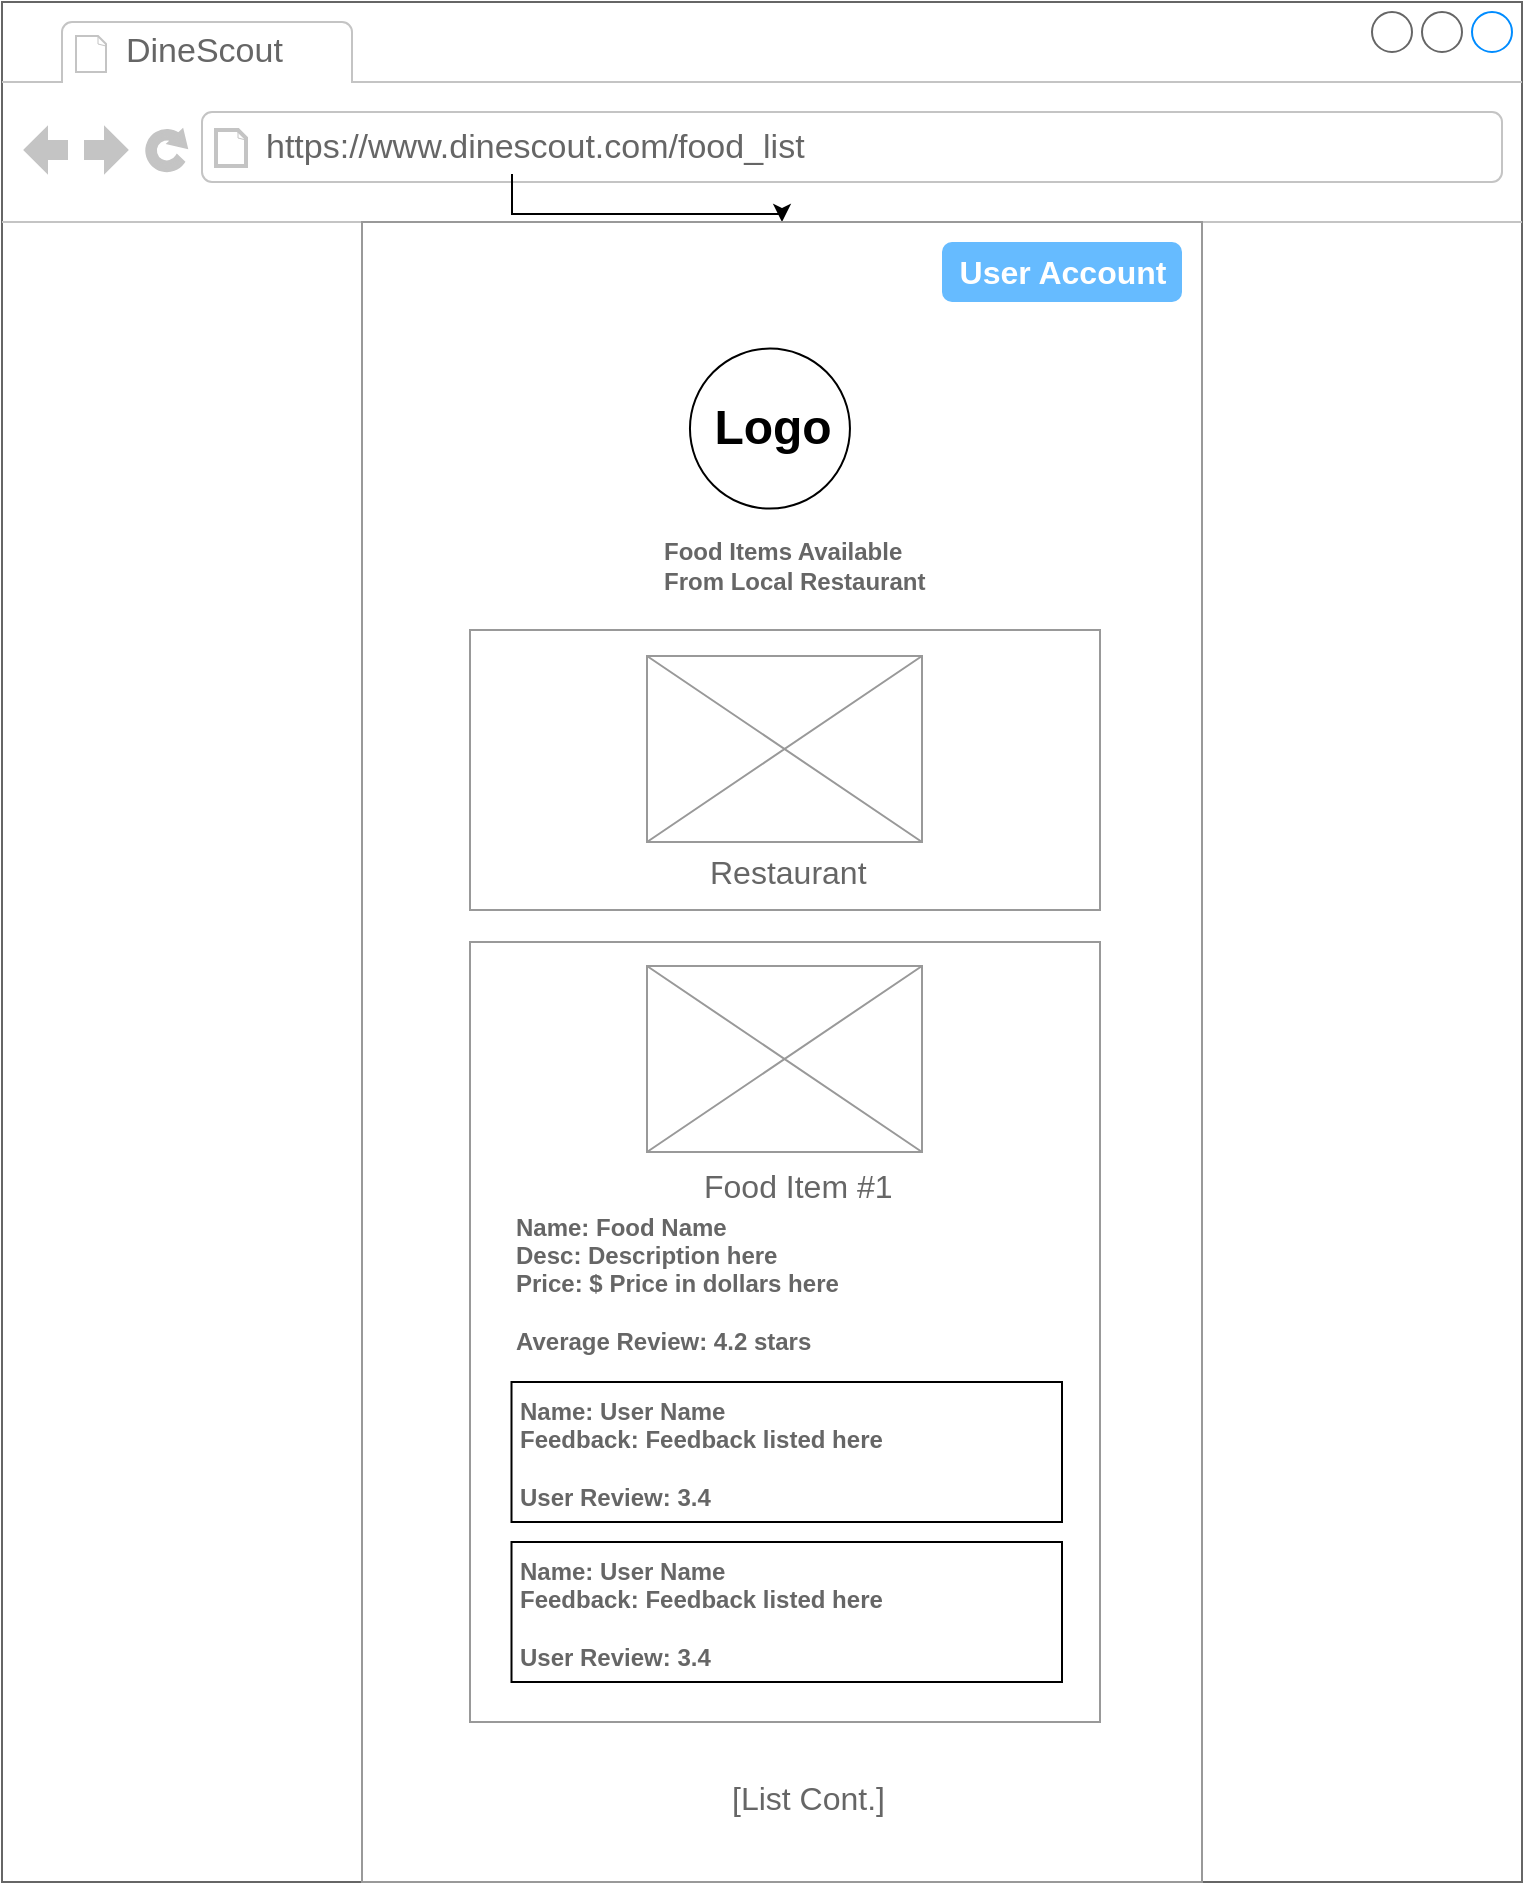 <mxfile version="24.7.17">
  <diagram name="Page-1" id="12-Hsh8N6pofYw-9CAmO">
    <mxGraphModel dx="1232" dy="1097" grid="1" gridSize="10" guides="1" tooltips="1" connect="1" arrows="1" fold="1" page="1" pageScale="1" pageWidth="850" pageHeight="1100" math="0" shadow="0">
      <root>
        <mxCell id="0" />
        <mxCell id="1" parent="0" />
        <mxCell id="U1jjk0g8kOk5Zw2hRdft-1" value="" style="strokeWidth=1;shadow=0;dashed=0;align=center;html=1;shape=mxgraph.mockup.containers.browserWindow;rSize=0;strokeColor=#666666;strokeColor2=#008cff;strokeColor3=#c4c4c4;mainText=,;recursiveResize=0;" vertex="1" parent="1">
          <mxGeometry x="40" y="120" width="760" height="940" as="geometry" />
        </mxCell>
        <mxCell id="U1jjk0g8kOk5Zw2hRdft-2" value="DineScout" style="strokeWidth=1;shadow=0;dashed=0;align=center;html=1;shape=mxgraph.mockup.containers.anchor;fontSize=17;fontColor=#666666;align=left;whiteSpace=wrap;" vertex="1" parent="U1jjk0g8kOk5Zw2hRdft-1">
          <mxGeometry x="60" y="12" width="110" height="26" as="geometry" />
        </mxCell>
        <mxCell id="U1jjk0g8kOk5Zw2hRdft-24" value="" style="edgeStyle=orthogonalEdgeStyle;rounded=0;orthogonalLoop=1;jettySize=auto;html=1;" edge="1" parent="U1jjk0g8kOk5Zw2hRdft-1" source="U1jjk0g8kOk5Zw2hRdft-3" target="U1jjk0g8kOk5Zw2hRdft-4">
          <mxGeometry relative="1" as="geometry" />
        </mxCell>
        <mxCell id="U1jjk0g8kOk5Zw2hRdft-3" value="https://www.dinescout.com/food_list" style="strokeWidth=1;shadow=0;dashed=0;align=center;html=1;shape=mxgraph.mockup.containers.anchor;rSize=0;fontSize=17;fontColor=#666666;align=left;" vertex="1" parent="U1jjk0g8kOk5Zw2hRdft-1">
          <mxGeometry x="130" y="60" width="250" height="26" as="geometry" />
        </mxCell>
        <mxCell id="U1jjk0g8kOk5Zw2hRdft-4" value="" style="strokeWidth=1;shadow=0;dashed=0;align=center;html=1;shape=mxgraph.mockup.forms.rrect;rSize=0;strokeColor=#999999;fillColor=#ffffff;" vertex="1" parent="U1jjk0g8kOk5Zw2hRdft-1">
          <mxGeometry x="180" y="110" width="420" height="830" as="geometry" />
        </mxCell>
        <mxCell id="U1jjk0g8kOk5Zw2hRdft-5" value="&lt;div&gt;&lt;b&gt;Food Items Available&lt;/b&gt;&lt;/div&gt;&lt;div&gt;&lt;b&gt;From Local Restaurant&lt;/b&gt;&lt;/div&gt;" style="strokeWidth=1;shadow=0;dashed=0;align=center;html=1;shape=mxgraph.mockup.forms.anchor;fontSize=12;fontColor=#666666;align=left;resizeWidth=1;spacingLeft=0;" vertex="1" parent="U1jjk0g8kOk5Zw2hRdft-4">
          <mxGeometry width="273" height="40" relative="1" as="geometry">
            <mxPoint x="149" y="152" as="offset" />
          </mxGeometry>
        </mxCell>
        <mxCell id="U1jjk0g8kOk5Zw2hRdft-6" value="" style="strokeWidth=1;shadow=0;dashed=0;align=center;html=1;shape=mxgraph.mockup.forms.rrect;rSize=0;strokeColor=#999999;fontColor=#666666;align=left;spacingLeft=5;resizeWidth=1;" vertex="1" parent="U1jjk0g8kOk5Zw2hRdft-4">
          <mxGeometry width="315" height="140" relative="1" as="geometry">
            <mxPoint x="54" y="204" as="offset" />
          </mxGeometry>
        </mxCell>
        <mxCell id="U1jjk0g8kOk5Zw2hRdft-7" value="&lt;span style=&quot;font-size: 16px;&quot;&gt;Restaurant&lt;/span&gt;" style="strokeWidth=1;shadow=0;dashed=0;align=center;html=1;shape=mxgraph.mockup.forms.anchor;fontSize=12;fontColor=#666666;align=left;resizeWidth=1;spacingLeft=0;" vertex="1" parent="U1jjk0g8kOk5Zw2hRdft-4">
          <mxGeometry width="70" height="20" relative="1" as="geometry">
            <mxPoint x="172" y="315" as="offset" />
          </mxGeometry>
        </mxCell>
        <mxCell id="U1jjk0g8kOk5Zw2hRdft-8" value="" style="ellipse;whiteSpace=wrap;html=1;aspect=fixed;" vertex="1" parent="U1jjk0g8kOk5Zw2hRdft-4">
          <mxGeometry x="163.98" y="63.303" width="80" height="80" as="geometry" />
        </mxCell>
        <mxCell id="U1jjk0g8kOk5Zw2hRdft-9" value="Logo" style="text;strokeColor=none;fillColor=none;html=1;fontSize=24;fontStyle=1;verticalAlign=middle;align=center;" vertex="1" parent="U1jjk0g8kOk5Zw2hRdft-4">
          <mxGeometry x="100" y="80.61" width="210" height="45.39" as="geometry" />
        </mxCell>
        <mxCell id="U1jjk0g8kOk5Zw2hRdft-12" value="" style="verticalLabelPosition=bottom;shadow=0;dashed=0;align=center;html=1;verticalAlign=top;strokeWidth=1;shape=mxgraph.mockup.graphics.simpleIcon;strokeColor=#999999;" vertex="1" parent="U1jjk0g8kOk5Zw2hRdft-4">
          <mxGeometry x="142.5" y="217" width="137.5" height="93" as="geometry" />
        </mxCell>
        <mxCell id="U1jjk0g8kOk5Zw2hRdft-14" value="User Account" style="strokeWidth=1;shadow=0;dashed=0;align=center;html=1;shape=mxgraph.mockup.forms.rrect;rSize=5;strokeColor=none;fontColor=#ffffff;fillColor=#66bbff;fontSize=16;fontStyle=1;" vertex="1" parent="U1jjk0g8kOk5Zw2hRdft-4">
          <mxGeometry x="290" y="10" width="120" height="30" as="geometry" />
        </mxCell>
        <mxCell id="U1jjk0g8kOk5Zw2hRdft-16" value="&lt;span style=&quot;font-size: 16px;&quot;&gt;[List Cont.]&lt;/span&gt;" style="strokeWidth=1;shadow=0;dashed=0;align=center;html=1;shape=mxgraph.mockup.forms.anchor;fontSize=12;fontColor=#666666;align=left;resizeWidth=1;spacingLeft=0;" vertex="1" parent="U1jjk0g8kOk5Zw2hRdft-4">
          <mxGeometry x="183.25" y="778" width="70" height="20" as="geometry" />
        </mxCell>
        <mxCell id="U1jjk0g8kOk5Zw2hRdft-17" value="" style="strokeWidth=1;shadow=0;dashed=0;align=center;html=1;shape=mxgraph.mockup.forms.rrect;rSize=0;strokeColor=#999999;fontColor=#666666;align=left;spacingLeft=5;resizeWidth=1;" vertex="1" parent="1">
          <mxGeometry x="274" y="590" width="315" height="390" as="geometry" />
        </mxCell>
        <mxCell id="U1jjk0g8kOk5Zw2hRdft-20" value="" style="verticalLabelPosition=bottom;shadow=0;dashed=0;align=center;html=1;verticalAlign=top;strokeWidth=1;shape=mxgraph.mockup.graphics.simpleIcon;strokeColor=#999999;" vertex="1" parent="1">
          <mxGeometry x="362.5" y="602" width="137.5" height="93" as="geometry" />
        </mxCell>
        <mxCell id="U1jjk0g8kOk5Zw2hRdft-21" value="&lt;div&gt;&lt;b&gt;Name: Food Name&lt;/b&gt;&lt;/div&gt;&lt;div&gt;&lt;b&gt;Desc: Description here&lt;/b&gt;&lt;/div&gt;&lt;div&gt;&lt;b&gt;Price: $ Price in dollars here&lt;/b&gt;&lt;/div&gt;&lt;div&gt;&lt;br&gt;&lt;/div&gt;&lt;div&gt;&lt;b&gt;Average Review: 4.2 stars&lt;/b&gt;&lt;/div&gt;" style="strokeWidth=1;shadow=0;dashed=0;align=center;html=1;shape=mxgraph.mockup.forms.anchor;fontSize=12;fontColor=#666666;align=left;resizeWidth=1;spacingLeft=0;perimeterSpacing=5;" vertex="1" parent="1">
          <mxGeometry x="294.75" y="741" width="273" height="40" as="geometry" />
        </mxCell>
        <mxCell id="U1jjk0g8kOk5Zw2hRdft-23" value="&lt;span style=&quot;font-size: 16px;&quot;&gt;Food Item #1&lt;/span&gt;" style="strokeWidth=1;shadow=0;dashed=0;align=center;html=1;shape=mxgraph.mockup.forms.anchor;fontSize=12;fontColor=#666666;align=left;resizeWidth=1;spacingLeft=0;" vertex="1" parent="1">
          <mxGeometry x="389.25" y="702" width="70" height="20" as="geometry" />
        </mxCell>
        <mxCell id="U1jjk0g8kOk5Zw2hRdft-25" value="" style="rounded=0;whiteSpace=wrap;html=1;" vertex="1" parent="1">
          <mxGeometry x="294.75" y="810" width="275.25" height="70" as="geometry" />
        </mxCell>
        <mxCell id="U1jjk0g8kOk5Zw2hRdft-26" value="&lt;div&gt;&lt;b&gt;Name: User Name&lt;/b&gt;&lt;/div&gt;&lt;div&gt;&lt;b&gt;Feedback: Feedback listed here&lt;/b&gt;&lt;/div&gt;&lt;div&gt;&lt;br&gt;&lt;/div&gt;&lt;div&gt;&lt;b&gt;User Review: 3.4&lt;/b&gt;&lt;/div&gt;" style="strokeWidth=1;shadow=0;dashed=0;align=center;html=1;shape=mxgraph.mockup.forms.anchor;fontSize=12;fontColor=#666666;align=left;resizeWidth=1;spacingLeft=0;perimeterSpacing=5;" vertex="1" parent="1">
          <mxGeometry x="297" y="826" width="273" height="40" as="geometry" />
        </mxCell>
        <mxCell id="U1jjk0g8kOk5Zw2hRdft-27" value="" style="rounded=0;whiteSpace=wrap;html=1;" vertex="1" parent="1">
          <mxGeometry x="294.75" y="890" width="275.25" height="70" as="geometry" />
        </mxCell>
        <mxCell id="U1jjk0g8kOk5Zw2hRdft-28" value="&lt;div&gt;&lt;b&gt;Name: User Name&lt;/b&gt;&lt;/div&gt;&lt;div&gt;&lt;b&gt;Feedback: Feedback listed here&lt;/b&gt;&lt;/div&gt;&lt;div&gt;&lt;br&gt;&lt;/div&gt;&lt;div&gt;&lt;b&gt;User Review: 3.4&lt;/b&gt;&lt;/div&gt;" style="strokeWidth=1;shadow=0;dashed=0;align=center;html=1;shape=mxgraph.mockup.forms.anchor;fontSize=12;fontColor=#666666;align=left;resizeWidth=1;spacingLeft=0;perimeterSpacing=5;" vertex="1" parent="1">
          <mxGeometry x="297" y="906" width="273" height="40" as="geometry" />
        </mxCell>
      </root>
    </mxGraphModel>
  </diagram>
</mxfile>
